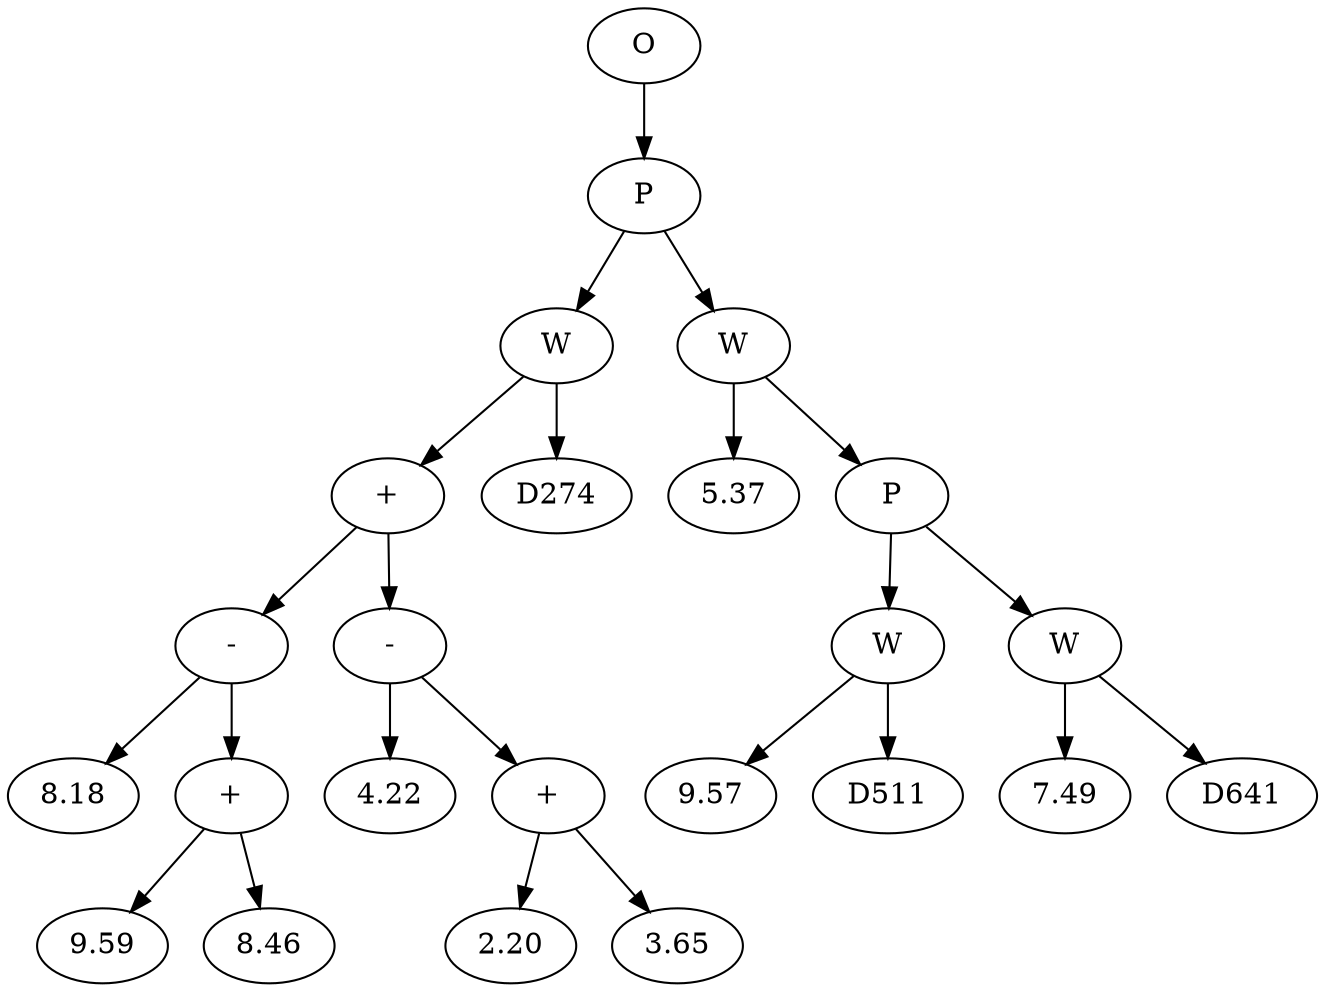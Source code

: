 // Tree
digraph {
	17485077 [label=O]
	17485078 [label=P]
	17485077 -> 17485078
	17485079 [label=W]
	17485078 -> 17485079
	17485080 [label="+"]
	17485079 -> 17485080
	17485081 [label="-"]
	17485080 -> 17485081
	17485082 [label=8.18]
	17485081 -> 17485082
	17485083 [label="+"]
	17485081 -> 17485083
	17485084 [label=9.59]
	17485083 -> 17485084
	17485085 [label=8.46]
	17485083 -> 17485085
	17485086 [label="-"]
	17485080 -> 17485086
	17485087 [label=4.22]
	17485086 -> 17485087
	17485088 [label="+"]
	17485086 -> 17485088
	17485089 [label=2.20]
	17485088 -> 17485089
	17485090 [label=3.65]
	17485088 -> 17485090
	17485091 [label=D274]
	17485079 -> 17485091
	17485092 [label=W]
	17485078 -> 17485092
	17485093 [label=5.37]
	17485092 -> 17485093
	17485094 [label=P]
	17485092 -> 17485094
	17485095 [label=W]
	17485094 -> 17485095
	17485096 [label=9.57]
	17485095 -> 17485096
	17485097 [label=D511]
	17485095 -> 17485097
	17485098 [label=W]
	17485094 -> 17485098
	17485099 [label=7.49]
	17485098 -> 17485099
	17485100 [label=D641]
	17485098 -> 17485100
}
